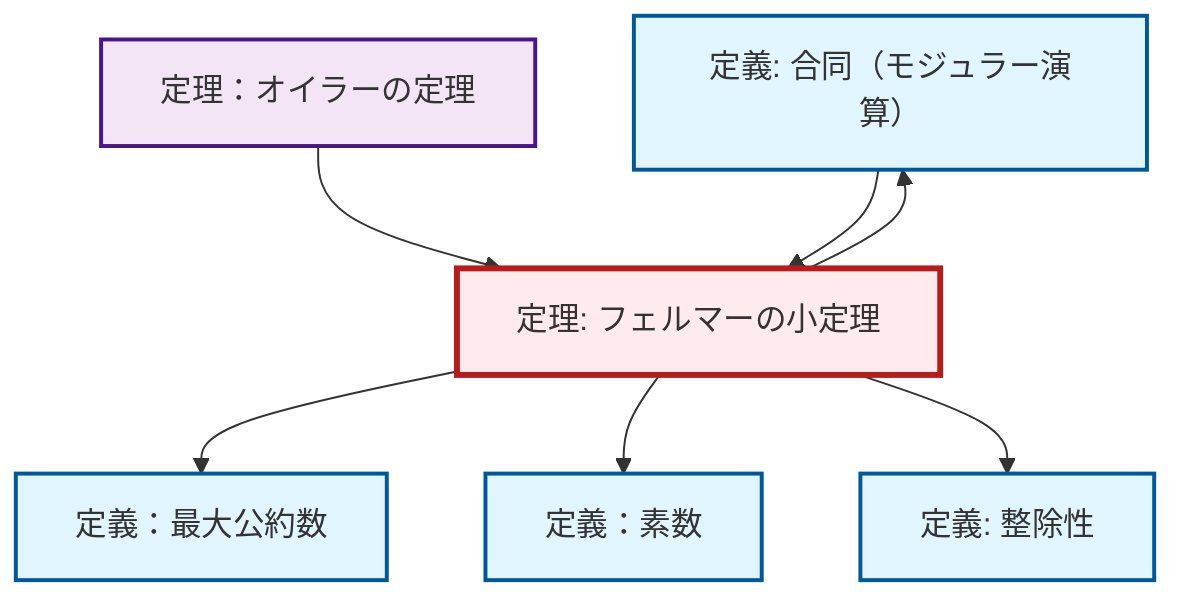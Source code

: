 graph TD
    classDef definition fill:#e1f5fe,stroke:#01579b,stroke-width:2px
    classDef theorem fill:#f3e5f5,stroke:#4a148c,stroke-width:2px
    classDef axiom fill:#fff3e0,stroke:#e65100,stroke-width:2px
    classDef example fill:#e8f5e9,stroke:#1b5e20,stroke-width:2px
    classDef current fill:#ffebee,stroke:#b71c1c,stroke-width:3px
    def-gcd["定義：最大公約数"]:::definition
    def-divisibility["定義: 整除性"]:::definition
    def-prime["定義：素数"]:::definition
    def-congruence["定義: 合同（モジュラー演算）"]:::definition
    thm-euler["定理：オイラーの定理"]:::theorem
    thm-fermat-little["定理: フェルマーの小定理"]:::theorem
    thm-fermat-little --> def-gcd
    thm-euler --> thm-fermat-little
    def-congruence --> thm-fermat-little
    thm-fermat-little --> def-prime
    thm-fermat-little --> def-congruence
    thm-fermat-little --> def-divisibility
    class thm-fermat-little current